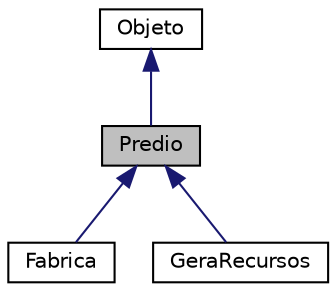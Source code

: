 digraph "Predio"
{
  edge [fontname="Helvetica",fontsize="10",labelfontname="Helvetica",labelfontsize="10"];
  node [fontname="Helvetica",fontsize="10",shape=record];
  Node1 [label="Predio",height=0.2,width=0.4,color="black", fillcolor="grey75", style="filled", fontcolor="black"];
  Node2 -> Node1 [dir="back",color="midnightblue",fontsize="10",style="solid",fontname="Helvetica"];
  Node2 [label="Objeto",height=0.2,width=0.4,color="black", fillcolor="white", style="filled",URL="$classObjeto.html",tooltip="Classe Objeto, responsável pela rederização da posição e imagem de todos os objetos do jogo (unidades..."];
  Node1 -> Node3 [dir="back",color="midnightblue",fontsize="10",style="solid",fontname="Helvetica"];
  Node3 [label="Fabrica",height=0.2,width=0.4,color="black", fillcolor="white", style="filled",URL="$classFabrica.html"];
  Node1 -> Node4 [dir="back",color="midnightblue",fontsize="10",style="solid",fontname="Helvetica"];
  Node4 [label="GeraRecursos",height=0.2,width=0.4,color="black", fillcolor="white", style="filled",URL="$classGeraRecursos.html"];
}
